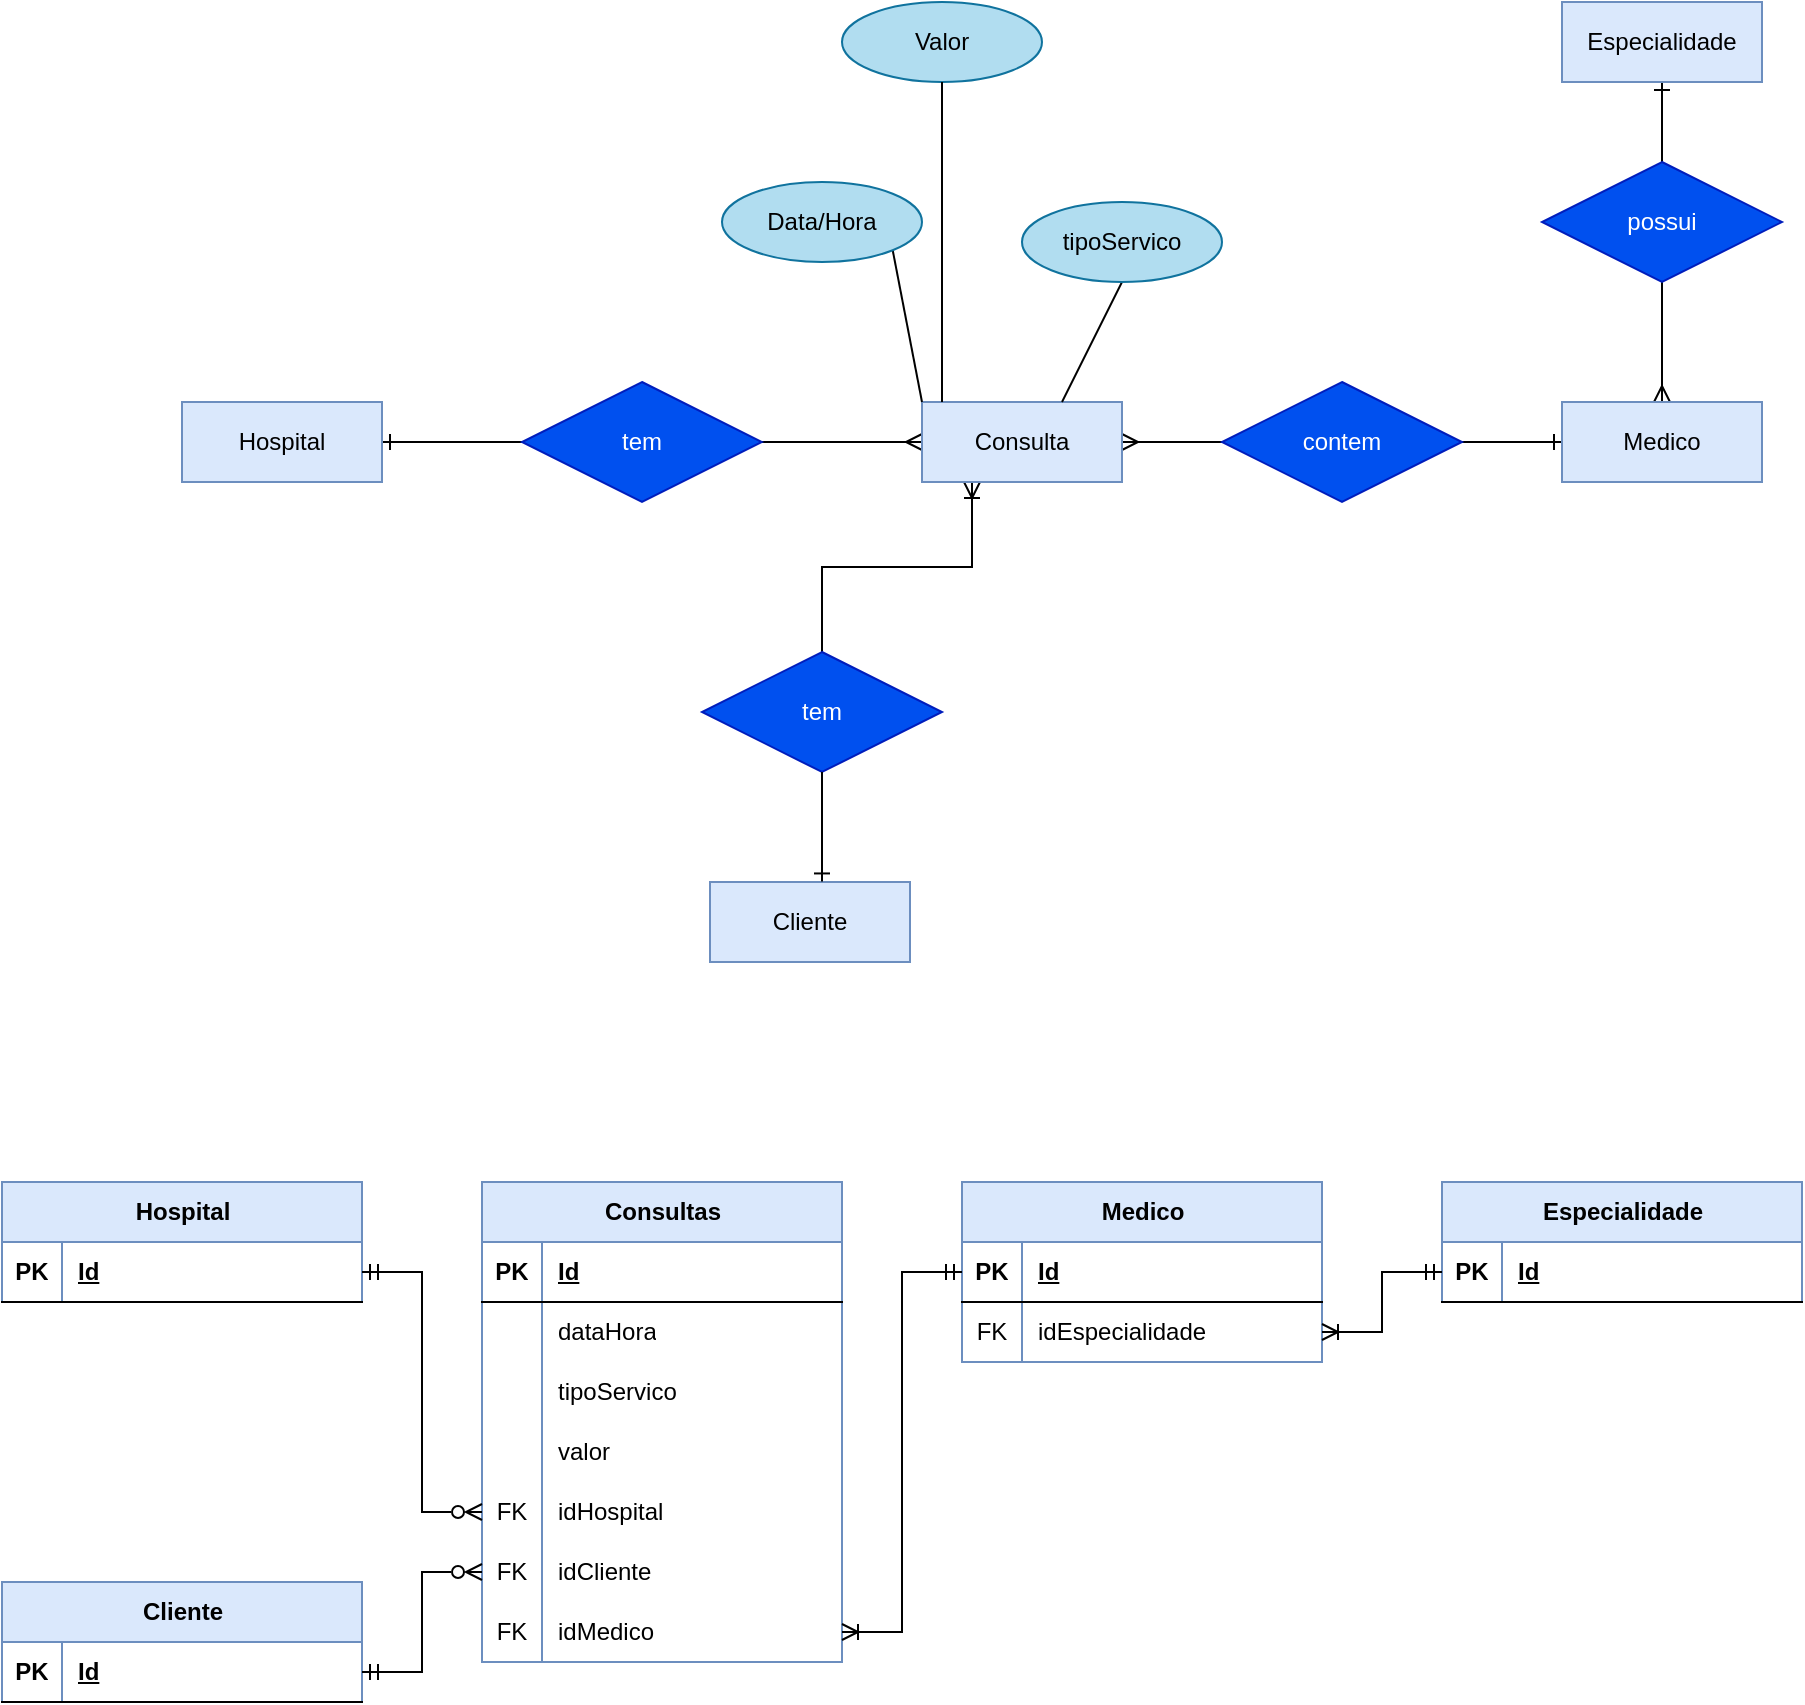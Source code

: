<mxfile version="24.7.12" pages="2">
  <diagram name="Exerc. 1" id="MVCr_Dm4alwla0lO4xIb">
    <mxGraphModel dx="1687" dy="908" grid="1" gridSize="10" guides="1" tooltips="1" connect="1" arrows="1" fold="1" page="1" pageScale="1" pageWidth="827" pageHeight="1169" math="0" shadow="0">
      <root>
        <mxCell id="0" />
        <mxCell id="1" parent="0" />
        <mxCell id="bRWwnHucZyGWoe6znrCB-4" style="edgeStyle=orthogonalEdgeStyle;rounded=0;orthogonalLoop=1;jettySize=auto;html=1;exitX=1;exitY=0.5;exitDx=0;exitDy=0;entryX=0;entryY=0.5;entryDx=0;entryDy=0;startArrow=ERone;startFill=0;endArrow=none;endFill=0;" edge="1" parent="1" source="bRWwnHucZyGWoe6znrCB-1" target="bRWwnHucZyGWoe6znrCB-2">
          <mxGeometry relative="1" as="geometry" />
        </mxCell>
        <mxCell id="bRWwnHucZyGWoe6znrCB-1" value="Hospital" style="whiteSpace=wrap;html=1;align=center;fillColor=#dae8fc;strokeColor=#6c8ebf;" vertex="1" parent="1">
          <mxGeometry x="100" y="480" width="100" height="40" as="geometry" />
        </mxCell>
        <mxCell id="bRWwnHucZyGWoe6znrCB-5" style="edgeStyle=orthogonalEdgeStyle;rounded=0;orthogonalLoop=1;jettySize=auto;html=1;exitX=1;exitY=0.5;exitDx=0;exitDy=0;entryX=0;entryY=0.5;entryDx=0;entryDy=0;endArrow=ERmany;endFill=0;" edge="1" parent="1" source="bRWwnHucZyGWoe6znrCB-2" target="bRWwnHucZyGWoe6znrCB-3">
          <mxGeometry relative="1" as="geometry" />
        </mxCell>
        <mxCell id="bRWwnHucZyGWoe6znrCB-2" value="tem" style="shape=rhombus;perimeter=rhombusPerimeter;whiteSpace=wrap;html=1;align=center;fillColor=#0050ef;fontColor=#ffffff;strokeColor=#001DBC;" vertex="1" parent="1">
          <mxGeometry x="270" y="470" width="120" height="60" as="geometry" />
        </mxCell>
        <mxCell id="bRWwnHucZyGWoe6znrCB-10" style="edgeStyle=orthogonalEdgeStyle;rounded=0;orthogonalLoop=1;jettySize=auto;html=1;exitX=1;exitY=0.5;exitDx=0;exitDy=0;entryX=0;entryY=0.5;entryDx=0;entryDy=0;startArrow=ERmany;startFill=0;endArrow=none;endFill=0;" edge="1" parent="1" source="bRWwnHucZyGWoe6znrCB-3" target="bRWwnHucZyGWoe6znrCB-8">
          <mxGeometry relative="1" as="geometry" />
        </mxCell>
        <mxCell id="bRWwnHucZyGWoe6znrCB-28" style="edgeStyle=orthogonalEdgeStyle;rounded=0;orthogonalLoop=1;jettySize=auto;html=1;exitX=0.25;exitY=1;exitDx=0;exitDy=0;entryX=0.5;entryY=0;entryDx=0;entryDy=0;startArrow=ERoneToMany;startFill=0;endArrow=none;endFill=0;" edge="1" parent="1" source="bRWwnHucZyGWoe6znrCB-3" target="bRWwnHucZyGWoe6znrCB-26">
          <mxGeometry relative="1" as="geometry" />
        </mxCell>
        <mxCell id="bRWwnHucZyGWoe6znrCB-3" value="Consulta" style="whiteSpace=wrap;html=1;align=center;fillColor=#dae8fc;strokeColor=#6c8ebf;" vertex="1" parent="1">
          <mxGeometry x="470" y="480" width="100" height="40" as="geometry" />
        </mxCell>
        <mxCell id="_CpykSBE58S8TjBvTFC_-1" style="rounded=0;orthogonalLoop=1;jettySize=auto;html=1;exitX=0.5;exitY=1;exitDx=0;exitDy=0;entryX=0.7;entryY=0;entryDx=0;entryDy=0;endArrow=none;endFill=0;entryPerimeter=0;" edge="1" parent="1" source="bRWwnHucZyGWoe6znrCB-6" target="bRWwnHucZyGWoe6znrCB-3">
          <mxGeometry relative="1" as="geometry" />
        </mxCell>
        <mxCell id="bRWwnHucZyGWoe6znrCB-6" value="tipoServico" style="ellipse;whiteSpace=wrap;html=1;align=center;fillColor=#b1ddf0;strokeColor=#10739e;" vertex="1" parent="1">
          <mxGeometry x="520" y="380" width="100" height="40" as="geometry" />
        </mxCell>
        <mxCell id="bRWwnHucZyGWoe6znrCB-11" style="edgeStyle=orthogonalEdgeStyle;rounded=0;orthogonalLoop=1;jettySize=auto;html=1;exitX=1;exitY=0.5;exitDx=0;exitDy=0;entryX=0;entryY=0.5;entryDx=0;entryDy=0;endArrow=ERone;endFill=0;" edge="1" parent="1" source="bRWwnHucZyGWoe6znrCB-8" target="bRWwnHucZyGWoe6znrCB-9">
          <mxGeometry relative="1" as="geometry" />
        </mxCell>
        <mxCell id="bRWwnHucZyGWoe6znrCB-8" value="contem" style="shape=rhombus;perimeter=rhombusPerimeter;whiteSpace=wrap;html=1;align=center;fillColor=#0050ef;fontColor=#ffffff;strokeColor=#001DBC;" vertex="1" parent="1">
          <mxGeometry x="620" y="470" width="120" height="60" as="geometry" />
        </mxCell>
        <mxCell id="bRWwnHucZyGWoe6znrCB-23" style="edgeStyle=orthogonalEdgeStyle;rounded=0;orthogonalLoop=1;jettySize=auto;html=1;exitX=0.5;exitY=0;exitDx=0;exitDy=0;entryX=0.5;entryY=1;entryDx=0;entryDy=0;endArrow=none;endFill=0;startArrow=ERmany;startFill=0;" edge="1" parent="1" source="bRWwnHucZyGWoe6znrCB-9" target="bRWwnHucZyGWoe6znrCB-22">
          <mxGeometry relative="1" as="geometry" />
        </mxCell>
        <mxCell id="bRWwnHucZyGWoe6znrCB-9" value="Medico" style="whiteSpace=wrap;html=1;align=center;fillColor=#dae8fc;strokeColor=#6c8ebf;" vertex="1" parent="1">
          <mxGeometry x="790" y="480" width="100" height="40" as="geometry" />
        </mxCell>
        <mxCell id="bRWwnHucZyGWoe6znrCB-106" style="rounded=0;orthogonalLoop=1;jettySize=auto;html=1;exitX=1;exitY=1;exitDx=0;exitDy=0;entryX=0;entryY=0;entryDx=0;entryDy=0;endArrow=none;endFill=0;" edge="1" parent="1" source="bRWwnHucZyGWoe6znrCB-16" target="bRWwnHucZyGWoe6znrCB-3">
          <mxGeometry relative="1" as="geometry" />
        </mxCell>
        <mxCell id="bRWwnHucZyGWoe6znrCB-16" value="Data/Hora" style="ellipse;whiteSpace=wrap;html=1;align=center;fillColor=#b1ddf0;strokeColor=#10739e;" vertex="1" parent="1">
          <mxGeometry x="370" y="370" width="100" height="40" as="geometry" />
        </mxCell>
        <mxCell id="bRWwnHucZyGWoe6znrCB-18" value="Valor" style="ellipse;whiteSpace=wrap;html=1;align=center;fillColor=#b1ddf0;strokeColor=#10739e;" vertex="1" parent="1">
          <mxGeometry x="430" y="280" width="100" height="40" as="geometry" />
        </mxCell>
        <mxCell id="bRWwnHucZyGWoe6znrCB-25" style="edgeStyle=orthogonalEdgeStyle;rounded=0;orthogonalLoop=1;jettySize=auto;html=1;exitX=0.5;exitY=0;exitDx=0;exitDy=0;entryX=0.5;entryY=1;entryDx=0;entryDy=0;endArrow=ERone;endFill=0;" edge="1" parent="1" source="bRWwnHucZyGWoe6znrCB-22" target="bRWwnHucZyGWoe6znrCB-24">
          <mxGeometry relative="1" as="geometry" />
        </mxCell>
        <mxCell id="bRWwnHucZyGWoe6znrCB-22" value="possui" style="shape=rhombus;perimeter=rhombusPerimeter;whiteSpace=wrap;html=1;align=center;fillColor=#0050ef;fontColor=#ffffff;strokeColor=#001DBC;" vertex="1" parent="1">
          <mxGeometry x="780" y="360" width="120" height="60" as="geometry" />
        </mxCell>
        <mxCell id="bRWwnHucZyGWoe6znrCB-24" value="Especialidade" style="whiteSpace=wrap;html=1;align=center;fillColor=#dae8fc;strokeColor=#6c8ebf;" vertex="1" parent="1">
          <mxGeometry x="790" y="280" width="100" height="40" as="geometry" />
        </mxCell>
        <mxCell id="bRWwnHucZyGWoe6znrCB-26" value="tem" style="shape=rhombus;perimeter=rhombusPerimeter;whiteSpace=wrap;html=1;align=center;fillColor=#0050ef;fontColor=#ffffff;strokeColor=#001DBC;" vertex="1" parent="1">
          <mxGeometry x="360" y="605" width="120" height="60" as="geometry" />
        </mxCell>
        <mxCell id="bRWwnHucZyGWoe6znrCB-27" value="Cliente" style="whiteSpace=wrap;html=1;align=center;fillColor=#dae8fc;strokeColor=#6c8ebf;" vertex="1" parent="1">
          <mxGeometry x="364" y="720" width="100" height="40" as="geometry" />
        </mxCell>
        <mxCell id="bRWwnHucZyGWoe6znrCB-29" style="edgeStyle=orthogonalEdgeStyle;rounded=0;orthogonalLoop=1;jettySize=auto;html=1;exitX=0.5;exitY=1;exitDx=0;exitDy=0;entryX=0.56;entryY=-0.007;entryDx=0;entryDy=0;entryPerimeter=0;endArrow=ERone;endFill=0;" edge="1" parent="1" source="bRWwnHucZyGWoe6znrCB-26" target="bRWwnHucZyGWoe6znrCB-27">
          <mxGeometry relative="1" as="geometry" />
        </mxCell>
        <mxCell id="bRWwnHucZyGWoe6znrCB-30" value="Hospital" style="shape=table;startSize=30;container=1;collapsible=1;childLayout=tableLayout;fixedRows=1;rowLines=0;fontStyle=1;align=center;resizeLast=1;html=1;fillColor=#dae8fc;strokeColor=#6c8ebf;" vertex="1" parent="1">
          <mxGeometry x="10" y="870" width="180" height="60" as="geometry" />
        </mxCell>
        <mxCell id="bRWwnHucZyGWoe6znrCB-31" value="" style="shape=tableRow;horizontal=0;startSize=0;swimlaneHead=0;swimlaneBody=0;fillColor=none;collapsible=0;dropTarget=0;points=[[0,0.5],[1,0.5]];portConstraint=eastwest;top=0;left=0;right=0;bottom=1;" vertex="1" parent="bRWwnHucZyGWoe6znrCB-30">
          <mxGeometry y="30" width="180" height="30" as="geometry" />
        </mxCell>
        <mxCell id="bRWwnHucZyGWoe6znrCB-32" value="PK" style="shape=partialRectangle;connectable=0;fillColor=none;top=0;left=0;bottom=0;right=0;fontStyle=1;overflow=hidden;whiteSpace=wrap;html=1;" vertex="1" parent="bRWwnHucZyGWoe6znrCB-31">
          <mxGeometry width="30" height="30" as="geometry">
            <mxRectangle width="30" height="30" as="alternateBounds" />
          </mxGeometry>
        </mxCell>
        <mxCell id="bRWwnHucZyGWoe6znrCB-33" value="Id" style="shape=partialRectangle;connectable=0;fillColor=none;top=0;left=0;bottom=0;right=0;align=left;spacingLeft=6;fontStyle=5;overflow=hidden;whiteSpace=wrap;html=1;" vertex="1" parent="bRWwnHucZyGWoe6znrCB-31">
          <mxGeometry x="30" width="150" height="30" as="geometry">
            <mxRectangle width="150" height="30" as="alternateBounds" />
          </mxGeometry>
        </mxCell>
        <mxCell id="bRWwnHucZyGWoe6znrCB-46" style="edgeStyle=orthogonalEdgeStyle;rounded=0;orthogonalLoop=1;jettySize=auto;html=1;exitX=0.5;exitY=1;exitDx=0;exitDy=0;entryX=0.1;entryY=0;entryDx=0;entryDy=0;entryPerimeter=0;endArrow=none;endFill=0;" edge="1" parent="1" source="bRWwnHucZyGWoe6znrCB-18" target="bRWwnHucZyGWoe6znrCB-3">
          <mxGeometry relative="1" as="geometry" />
        </mxCell>
        <mxCell id="bRWwnHucZyGWoe6znrCB-47" value="Consultas" style="shape=table;startSize=30;container=1;collapsible=1;childLayout=tableLayout;fixedRows=1;rowLines=0;fontStyle=1;align=center;resizeLast=1;html=1;fillColor=#dae8fc;strokeColor=#6c8ebf;" vertex="1" parent="1">
          <mxGeometry x="250" y="870" width="180" height="240" as="geometry" />
        </mxCell>
        <mxCell id="bRWwnHucZyGWoe6znrCB-48" value="" style="shape=tableRow;horizontal=0;startSize=0;swimlaneHead=0;swimlaneBody=0;fillColor=none;collapsible=0;dropTarget=0;points=[[0,0.5],[1,0.5]];portConstraint=eastwest;top=0;left=0;right=0;bottom=1;" vertex="1" parent="bRWwnHucZyGWoe6znrCB-47">
          <mxGeometry y="30" width="180" height="30" as="geometry" />
        </mxCell>
        <mxCell id="bRWwnHucZyGWoe6znrCB-49" value="PK" style="shape=partialRectangle;connectable=0;fillColor=none;top=0;left=0;bottom=0;right=0;fontStyle=1;overflow=hidden;whiteSpace=wrap;html=1;" vertex="1" parent="bRWwnHucZyGWoe6znrCB-48">
          <mxGeometry width="30" height="30" as="geometry">
            <mxRectangle width="30" height="30" as="alternateBounds" />
          </mxGeometry>
        </mxCell>
        <mxCell id="bRWwnHucZyGWoe6znrCB-50" value="Id" style="shape=partialRectangle;connectable=0;fillColor=none;top=0;left=0;bottom=0;right=0;align=left;spacingLeft=6;fontStyle=5;overflow=hidden;whiteSpace=wrap;html=1;" vertex="1" parent="bRWwnHucZyGWoe6znrCB-48">
          <mxGeometry x="30" width="150" height="30" as="geometry">
            <mxRectangle width="150" height="30" as="alternateBounds" />
          </mxGeometry>
        </mxCell>
        <mxCell id="bRWwnHucZyGWoe6znrCB-51" value="" style="shape=tableRow;horizontal=0;startSize=0;swimlaneHead=0;swimlaneBody=0;fillColor=none;collapsible=0;dropTarget=0;points=[[0,0.5],[1,0.5]];portConstraint=eastwest;top=0;left=0;right=0;bottom=0;" vertex="1" parent="bRWwnHucZyGWoe6znrCB-47">
          <mxGeometry y="60" width="180" height="30" as="geometry" />
        </mxCell>
        <mxCell id="bRWwnHucZyGWoe6znrCB-52" value="" style="shape=partialRectangle;connectable=0;fillColor=none;top=0;left=0;bottom=0;right=0;editable=1;overflow=hidden;whiteSpace=wrap;html=1;" vertex="1" parent="bRWwnHucZyGWoe6znrCB-51">
          <mxGeometry width="30" height="30" as="geometry">
            <mxRectangle width="30" height="30" as="alternateBounds" />
          </mxGeometry>
        </mxCell>
        <mxCell id="bRWwnHucZyGWoe6znrCB-53" value="dataHora" style="shape=partialRectangle;connectable=0;fillColor=none;top=0;left=0;bottom=0;right=0;align=left;spacingLeft=6;overflow=hidden;whiteSpace=wrap;html=1;" vertex="1" parent="bRWwnHucZyGWoe6znrCB-51">
          <mxGeometry x="30" width="150" height="30" as="geometry">
            <mxRectangle width="150" height="30" as="alternateBounds" />
          </mxGeometry>
        </mxCell>
        <mxCell id="bRWwnHucZyGWoe6znrCB-54" value="" style="shape=tableRow;horizontal=0;startSize=0;swimlaneHead=0;swimlaneBody=0;fillColor=none;collapsible=0;dropTarget=0;points=[[0,0.5],[1,0.5]];portConstraint=eastwest;top=0;left=0;right=0;bottom=0;" vertex="1" parent="bRWwnHucZyGWoe6znrCB-47">
          <mxGeometry y="90" width="180" height="30" as="geometry" />
        </mxCell>
        <mxCell id="bRWwnHucZyGWoe6znrCB-55" value="" style="shape=partialRectangle;connectable=0;fillColor=none;top=0;left=0;bottom=0;right=0;editable=1;overflow=hidden;whiteSpace=wrap;html=1;" vertex="1" parent="bRWwnHucZyGWoe6znrCB-54">
          <mxGeometry width="30" height="30" as="geometry">
            <mxRectangle width="30" height="30" as="alternateBounds" />
          </mxGeometry>
        </mxCell>
        <mxCell id="bRWwnHucZyGWoe6znrCB-56" value="tipoServico" style="shape=partialRectangle;connectable=0;fillColor=none;top=0;left=0;bottom=0;right=0;align=left;spacingLeft=6;overflow=hidden;whiteSpace=wrap;html=1;" vertex="1" parent="bRWwnHucZyGWoe6znrCB-54">
          <mxGeometry x="30" width="150" height="30" as="geometry">
            <mxRectangle width="150" height="30" as="alternateBounds" />
          </mxGeometry>
        </mxCell>
        <mxCell id="bRWwnHucZyGWoe6znrCB-57" value="" style="shape=tableRow;horizontal=0;startSize=0;swimlaneHead=0;swimlaneBody=0;fillColor=none;collapsible=0;dropTarget=0;points=[[0,0.5],[1,0.5]];portConstraint=eastwest;top=0;left=0;right=0;bottom=0;" vertex="1" parent="bRWwnHucZyGWoe6znrCB-47">
          <mxGeometry y="120" width="180" height="30" as="geometry" />
        </mxCell>
        <mxCell id="bRWwnHucZyGWoe6znrCB-58" value="" style="shape=partialRectangle;connectable=0;fillColor=none;top=0;left=0;bottom=0;right=0;editable=1;overflow=hidden;whiteSpace=wrap;html=1;" vertex="1" parent="bRWwnHucZyGWoe6znrCB-57">
          <mxGeometry width="30" height="30" as="geometry">
            <mxRectangle width="30" height="30" as="alternateBounds" />
          </mxGeometry>
        </mxCell>
        <mxCell id="bRWwnHucZyGWoe6znrCB-59" value="valor" style="shape=partialRectangle;connectable=0;fillColor=none;top=0;left=0;bottom=0;right=0;align=left;spacingLeft=6;overflow=hidden;whiteSpace=wrap;html=1;" vertex="1" parent="bRWwnHucZyGWoe6znrCB-57">
          <mxGeometry x="30" width="150" height="30" as="geometry">
            <mxRectangle width="150" height="30" as="alternateBounds" />
          </mxGeometry>
        </mxCell>
        <mxCell id="bRWwnHucZyGWoe6znrCB-60" value="" style="shape=tableRow;horizontal=0;startSize=0;swimlaneHead=0;swimlaneBody=0;fillColor=none;collapsible=0;dropTarget=0;points=[[0,0.5],[1,0.5]];portConstraint=eastwest;top=0;left=0;right=0;bottom=0;" vertex="1" parent="bRWwnHucZyGWoe6znrCB-47">
          <mxGeometry y="150" width="180" height="30" as="geometry" />
        </mxCell>
        <mxCell id="bRWwnHucZyGWoe6znrCB-61" value="FK" style="shape=partialRectangle;connectable=0;fillColor=none;top=0;left=0;bottom=0;right=0;editable=1;overflow=hidden;whiteSpace=wrap;html=1;" vertex="1" parent="bRWwnHucZyGWoe6znrCB-60">
          <mxGeometry width="30" height="30" as="geometry">
            <mxRectangle width="30" height="30" as="alternateBounds" />
          </mxGeometry>
        </mxCell>
        <mxCell id="bRWwnHucZyGWoe6znrCB-62" value="idHospital" style="shape=partialRectangle;connectable=0;fillColor=none;top=0;left=0;bottom=0;right=0;align=left;spacingLeft=6;overflow=hidden;whiteSpace=wrap;html=1;" vertex="1" parent="bRWwnHucZyGWoe6znrCB-60">
          <mxGeometry x="30" width="150" height="30" as="geometry">
            <mxRectangle width="150" height="30" as="alternateBounds" />
          </mxGeometry>
        </mxCell>
        <mxCell id="bRWwnHucZyGWoe6znrCB-96" value="" style="shape=tableRow;horizontal=0;startSize=0;swimlaneHead=0;swimlaneBody=0;fillColor=none;collapsible=0;dropTarget=0;points=[[0,0.5],[1,0.5]];portConstraint=eastwest;top=0;left=0;right=0;bottom=0;" vertex="1" parent="bRWwnHucZyGWoe6znrCB-47">
          <mxGeometry y="180" width="180" height="30" as="geometry" />
        </mxCell>
        <mxCell id="bRWwnHucZyGWoe6znrCB-97" value="FK" style="shape=partialRectangle;connectable=0;fillColor=none;top=0;left=0;bottom=0;right=0;editable=1;overflow=hidden;whiteSpace=wrap;html=1;" vertex="1" parent="bRWwnHucZyGWoe6znrCB-96">
          <mxGeometry width="30" height="30" as="geometry">
            <mxRectangle width="30" height="30" as="alternateBounds" />
          </mxGeometry>
        </mxCell>
        <mxCell id="bRWwnHucZyGWoe6znrCB-98" value="idCliente" style="shape=partialRectangle;connectable=0;fillColor=none;top=0;left=0;bottom=0;right=0;align=left;spacingLeft=6;overflow=hidden;whiteSpace=wrap;html=1;" vertex="1" parent="bRWwnHucZyGWoe6znrCB-96">
          <mxGeometry x="30" width="150" height="30" as="geometry">
            <mxRectangle width="150" height="30" as="alternateBounds" />
          </mxGeometry>
        </mxCell>
        <mxCell id="bRWwnHucZyGWoe6znrCB-101" value="" style="shape=tableRow;horizontal=0;startSize=0;swimlaneHead=0;swimlaneBody=0;fillColor=none;collapsible=0;dropTarget=0;points=[[0,0.5],[1,0.5]];portConstraint=eastwest;top=0;left=0;right=0;bottom=0;" vertex="1" parent="bRWwnHucZyGWoe6znrCB-47">
          <mxGeometry y="210" width="180" height="30" as="geometry" />
        </mxCell>
        <mxCell id="bRWwnHucZyGWoe6znrCB-102" value="FK" style="shape=partialRectangle;connectable=0;fillColor=none;top=0;left=0;bottom=0;right=0;editable=1;overflow=hidden;whiteSpace=wrap;html=1;" vertex="1" parent="bRWwnHucZyGWoe6znrCB-101">
          <mxGeometry width="30" height="30" as="geometry">
            <mxRectangle width="30" height="30" as="alternateBounds" />
          </mxGeometry>
        </mxCell>
        <mxCell id="bRWwnHucZyGWoe6znrCB-103" value="idMedico" style="shape=partialRectangle;connectable=0;fillColor=none;top=0;left=0;bottom=0;right=0;align=left;spacingLeft=6;overflow=hidden;whiteSpace=wrap;html=1;" vertex="1" parent="bRWwnHucZyGWoe6znrCB-101">
          <mxGeometry x="30" width="150" height="30" as="geometry">
            <mxRectangle width="150" height="30" as="alternateBounds" />
          </mxGeometry>
        </mxCell>
        <mxCell id="bRWwnHucZyGWoe6znrCB-63" value="Medico" style="shape=table;startSize=30;container=1;collapsible=1;childLayout=tableLayout;fixedRows=1;rowLines=0;fontStyle=1;align=center;resizeLast=1;html=1;fillColor=#dae8fc;strokeColor=#6c8ebf;" vertex="1" parent="1">
          <mxGeometry x="490" y="870" width="180" height="90" as="geometry" />
        </mxCell>
        <mxCell id="bRWwnHucZyGWoe6znrCB-64" value="" style="shape=tableRow;horizontal=0;startSize=0;swimlaneHead=0;swimlaneBody=0;fillColor=none;collapsible=0;dropTarget=0;points=[[0,0.5],[1,0.5]];portConstraint=eastwest;top=0;left=0;right=0;bottom=1;" vertex="1" parent="bRWwnHucZyGWoe6znrCB-63">
          <mxGeometry y="30" width="180" height="30" as="geometry" />
        </mxCell>
        <mxCell id="bRWwnHucZyGWoe6znrCB-65" value="PK" style="shape=partialRectangle;connectable=0;fillColor=none;top=0;left=0;bottom=0;right=0;fontStyle=1;overflow=hidden;whiteSpace=wrap;html=1;" vertex="1" parent="bRWwnHucZyGWoe6znrCB-64">
          <mxGeometry width="30" height="30" as="geometry">
            <mxRectangle width="30" height="30" as="alternateBounds" />
          </mxGeometry>
        </mxCell>
        <mxCell id="bRWwnHucZyGWoe6znrCB-66" value="Id" style="shape=partialRectangle;connectable=0;fillColor=none;top=0;left=0;bottom=0;right=0;align=left;spacingLeft=6;fontStyle=5;overflow=hidden;whiteSpace=wrap;html=1;" vertex="1" parent="bRWwnHucZyGWoe6znrCB-64">
          <mxGeometry x="30" width="150" height="30" as="geometry">
            <mxRectangle width="150" height="30" as="alternateBounds" />
          </mxGeometry>
        </mxCell>
        <mxCell id="bRWwnHucZyGWoe6znrCB-86" value="" style="shape=tableRow;horizontal=0;startSize=0;swimlaneHead=0;swimlaneBody=0;fillColor=none;collapsible=0;dropTarget=0;points=[[0,0.5],[1,0.5]];portConstraint=eastwest;top=0;left=0;right=0;bottom=0;" vertex="1" parent="bRWwnHucZyGWoe6znrCB-63">
          <mxGeometry y="60" width="180" height="30" as="geometry" />
        </mxCell>
        <mxCell id="bRWwnHucZyGWoe6znrCB-87" value="FK" style="shape=partialRectangle;connectable=0;fillColor=none;top=0;left=0;bottom=0;right=0;editable=1;overflow=hidden;whiteSpace=wrap;html=1;" vertex="1" parent="bRWwnHucZyGWoe6znrCB-86">
          <mxGeometry width="30" height="30" as="geometry">
            <mxRectangle width="30" height="30" as="alternateBounds" />
          </mxGeometry>
        </mxCell>
        <mxCell id="bRWwnHucZyGWoe6znrCB-88" value="idEspecialidade" style="shape=partialRectangle;connectable=0;fillColor=none;top=0;left=0;bottom=0;right=0;align=left;spacingLeft=6;overflow=hidden;whiteSpace=wrap;html=1;" vertex="1" parent="bRWwnHucZyGWoe6znrCB-86">
          <mxGeometry x="30" width="150" height="30" as="geometry">
            <mxRectangle width="150" height="30" as="alternateBounds" />
          </mxGeometry>
        </mxCell>
        <mxCell id="bRWwnHucZyGWoe6znrCB-79" value="Especialidade" style="shape=table;startSize=30;container=1;collapsible=1;childLayout=tableLayout;fixedRows=1;rowLines=0;fontStyle=1;align=center;resizeLast=1;html=1;fillColor=#dae8fc;strokeColor=#6c8ebf;" vertex="1" parent="1">
          <mxGeometry x="730" y="870" width="180" height="60" as="geometry" />
        </mxCell>
        <mxCell id="bRWwnHucZyGWoe6znrCB-80" value="" style="shape=tableRow;horizontal=0;startSize=0;swimlaneHead=0;swimlaneBody=0;fillColor=none;collapsible=0;dropTarget=0;points=[[0,0.5],[1,0.5]];portConstraint=eastwest;top=0;left=0;right=0;bottom=1;" vertex="1" parent="bRWwnHucZyGWoe6znrCB-79">
          <mxGeometry y="30" width="180" height="30" as="geometry" />
        </mxCell>
        <mxCell id="bRWwnHucZyGWoe6znrCB-81" value="PK" style="shape=partialRectangle;connectable=0;fillColor=none;top=0;left=0;bottom=0;right=0;fontStyle=1;overflow=hidden;whiteSpace=wrap;html=1;" vertex="1" parent="bRWwnHucZyGWoe6znrCB-80">
          <mxGeometry width="30" height="30" as="geometry">
            <mxRectangle width="30" height="30" as="alternateBounds" />
          </mxGeometry>
        </mxCell>
        <mxCell id="bRWwnHucZyGWoe6znrCB-82" value="Id" style="shape=partialRectangle;connectable=0;fillColor=none;top=0;left=0;bottom=0;right=0;align=left;spacingLeft=6;fontStyle=5;overflow=hidden;whiteSpace=wrap;html=1;" vertex="1" parent="bRWwnHucZyGWoe6znrCB-80">
          <mxGeometry x="30" width="150" height="30" as="geometry">
            <mxRectangle width="150" height="30" as="alternateBounds" />
          </mxGeometry>
        </mxCell>
        <mxCell id="bRWwnHucZyGWoe6znrCB-92" value="Cliente" style="shape=table;startSize=30;container=1;collapsible=1;childLayout=tableLayout;fixedRows=1;rowLines=0;fontStyle=1;align=center;resizeLast=1;html=1;fillColor=#dae8fc;strokeColor=#6c8ebf;" vertex="1" parent="1">
          <mxGeometry x="10" y="1070" width="180" height="60" as="geometry" />
        </mxCell>
        <mxCell id="bRWwnHucZyGWoe6znrCB-93" value="" style="shape=tableRow;horizontal=0;startSize=0;swimlaneHead=0;swimlaneBody=0;fillColor=none;collapsible=0;dropTarget=0;points=[[0,0.5],[1,0.5]];portConstraint=eastwest;top=0;left=0;right=0;bottom=1;" vertex="1" parent="bRWwnHucZyGWoe6znrCB-92">
          <mxGeometry y="30" width="180" height="30" as="geometry" />
        </mxCell>
        <mxCell id="bRWwnHucZyGWoe6znrCB-94" value="PK" style="shape=partialRectangle;connectable=0;fillColor=none;top=0;left=0;bottom=0;right=0;fontStyle=1;overflow=hidden;whiteSpace=wrap;html=1;" vertex="1" parent="bRWwnHucZyGWoe6znrCB-93">
          <mxGeometry width="30" height="30" as="geometry">
            <mxRectangle width="30" height="30" as="alternateBounds" />
          </mxGeometry>
        </mxCell>
        <mxCell id="bRWwnHucZyGWoe6znrCB-95" value="Id" style="shape=partialRectangle;connectable=0;fillColor=none;top=0;left=0;bottom=0;right=0;align=left;spacingLeft=6;fontStyle=5;overflow=hidden;whiteSpace=wrap;html=1;" vertex="1" parent="bRWwnHucZyGWoe6znrCB-93">
          <mxGeometry x="30" width="150" height="30" as="geometry">
            <mxRectangle width="150" height="30" as="alternateBounds" />
          </mxGeometry>
        </mxCell>
        <mxCell id="bRWwnHucZyGWoe6znrCB-99" style="edgeStyle=orthogonalEdgeStyle;rounded=0;orthogonalLoop=1;jettySize=auto;html=1;exitX=1;exitY=0.5;exitDx=0;exitDy=0;entryX=0;entryY=0.5;entryDx=0;entryDy=0;startArrow=ERmandOne;startFill=0;endArrow=ERzeroToMany;endFill=0;" edge="1" parent="1" source="bRWwnHucZyGWoe6znrCB-31" target="bRWwnHucZyGWoe6znrCB-60">
          <mxGeometry relative="1" as="geometry" />
        </mxCell>
        <mxCell id="bRWwnHucZyGWoe6znrCB-100" style="edgeStyle=orthogonalEdgeStyle;rounded=0;orthogonalLoop=1;jettySize=auto;html=1;exitX=0;exitY=0.5;exitDx=0;exitDy=0;entryX=1;entryY=0.5;entryDx=0;entryDy=0;endArrow=ERmandOne;endFill=0;startArrow=ERzeroToMany;startFill=0;" edge="1" parent="1" source="bRWwnHucZyGWoe6znrCB-96" target="bRWwnHucZyGWoe6znrCB-93">
          <mxGeometry relative="1" as="geometry" />
        </mxCell>
        <mxCell id="bRWwnHucZyGWoe6znrCB-104" style="edgeStyle=orthogonalEdgeStyle;rounded=0;orthogonalLoop=1;jettySize=auto;html=1;exitX=1;exitY=0.5;exitDx=0;exitDy=0;entryX=0;entryY=0.5;entryDx=0;entryDy=0;startArrow=ERoneToMany;startFill=0;endArrow=ERmandOne;endFill=0;" edge="1" parent="1" source="bRWwnHucZyGWoe6znrCB-101" target="bRWwnHucZyGWoe6znrCB-64">
          <mxGeometry relative="1" as="geometry" />
        </mxCell>
        <mxCell id="bRWwnHucZyGWoe6znrCB-105" style="edgeStyle=orthogonalEdgeStyle;rounded=0;orthogonalLoop=1;jettySize=auto;html=1;exitX=1;exitY=0.5;exitDx=0;exitDy=0;entryX=0;entryY=0.5;entryDx=0;entryDy=0;startArrow=ERoneToMany;startFill=0;endArrow=ERmandOne;endFill=0;" edge="1" parent="1" source="bRWwnHucZyGWoe6znrCB-86" target="bRWwnHucZyGWoe6znrCB-80">
          <mxGeometry relative="1" as="geometry" />
        </mxCell>
      </root>
    </mxGraphModel>
  </diagram>
  <diagram id="6VduE1erKj_inamQRAwW" name="Exerc.2">
    <mxGraphModel dx="1509" dy="1982" grid="1" gridSize="10" guides="1" tooltips="1" connect="1" arrows="1" fold="1" page="1" pageScale="1" pageWidth="827" pageHeight="1169" math="0" shadow="0">
      <root>
        <mxCell id="0" />
        <mxCell id="1" parent="0" />
        <mxCell id="D6cPFDMJcyNa09ITbpYz-14" style="edgeStyle=orthogonalEdgeStyle;rounded=0;orthogonalLoop=1;jettySize=auto;html=1;exitX=1;exitY=0.5;exitDx=0;exitDy=0;entryX=0;entryY=0.5;entryDx=0;entryDy=0;endArrow=none;endFill=0;startArrow=ERone;startFill=0;" edge="1" parent="1" source="BGg95cF5IKTXybuxDRUA-1" target="BGg95cF5IKTXybuxDRUA-2">
          <mxGeometry relative="1" as="geometry" />
        </mxCell>
        <mxCell id="BGg95cF5IKTXybuxDRUA-1" value="Papelaria" style="whiteSpace=wrap;html=1;align=center;fillColor=#f8cecc;strokeColor=#b85450;" vertex="1" parent="1">
          <mxGeometry x="120" y="290" width="100" height="40" as="geometry" />
        </mxCell>
        <mxCell id="D6cPFDMJcyNa09ITbpYz-15" style="edgeStyle=orthogonalEdgeStyle;rounded=0;orthogonalLoop=1;jettySize=auto;html=1;exitX=1;exitY=0.5;exitDx=0;exitDy=0;entryX=0;entryY=0.5;entryDx=0;entryDy=0;endArrow=ERmany;endFill=0;" edge="1" parent="1" source="BGg95cF5IKTXybuxDRUA-2" target="BGg95cF5IKTXybuxDRUA-3">
          <mxGeometry relative="1" as="geometry" />
        </mxCell>
        <mxCell id="BGg95cF5IKTXybuxDRUA-2" value="tem" style="shape=rhombus;perimeter=rhombusPerimeter;whiteSpace=wrap;html=1;align=center;fillColor=#ffe6cc;strokeColor=#d79b00;" vertex="1" parent="1">
          <mxGeometry x="280" y="280" width="120" height="60" as="geometry" />
        </mxCell>
        <mxCell id="D6cPFDMJcyNa09ITbpYz-3" style="edgeStyle=orthogonalEdgeStyle;rounded=0;orthogonalLoop=1;jettySize=auto;html=1;exitX=0.5;exitY=1;exitDx=0;exitDy=0;entryX=0.5;entryY=0;entryDx=0;entryDy=0;endArrow=none;endFill=0;startArrow=ERmany;startFill=0;" edge="1" parent="1" source="BGg95cF5IKTXybuxDRUA-3" target="D6cPFDMJcyNa09ITbpYz-2">
          <mxGeometry relative="1" as="geometry" />
        </mxCell>
        <mxCell id="D6cPFDMJcyNa09ITbpYz-6" style="edgeStyle=orthogonalEdgeStyle;rounded=0;orthogonalLoop=1;jettySize=auto;html=1;exitX=0.5;exitY=0;exitDx=0;exitDy=0;entryX=0.5;entryY=1;entryDx=0;entryDy=0;startArrow=ERone;startFill=0;endArrow=none;endFill=0;" edge="1" parent="1" source="BGg95cF5IKTXybuxDRUA-3" target="D6cPFDMJcyNa09ITbpYz-5">
          <mxGeometry relative="1" as="geometry" />
        </mxCell>
        <mxCell id="BGg95cF5IKTXybuxDRUA-3" value="Compra" style="whiteSpace=wrap;html=1;align=center;fillColor=#f8cecc;strokeColor=#b85450;" vertex="1" parent="1">
          <mxGeometry x="450" y="290" width="100" height="40" as="geometry" />
        </mxCell>
        <mxCell id="D6cPFDMJcyNa09ITbpYz-18" style="edgeStyle=orthogonalEdgeStyle;rounded=0;orthogonalLoop=1;jettySize=auto;html=1;exitX=0.5;exitY=0;exitDx=0;exitDy=0;entryX=0.5;entryY=1;entryDx=0;entryDy=0;endArrow=none;endFill=0;startArrow=ERmany;startFill=0;" edge="1" parent="1" source="BGg95cF5IKTXybuxDRUA-4" target="D6cPFDMJcyNa09ITbpYz-16">
          <mxGeometry relative="1" as="geometry" />
        </mxCell>
        <mxCell id="BGg95cF5IKTXybuxDRUA-4" value="ListaItem" style="whiteSpace=wrap;html=1;align=center;fillColor=#f8cecc;strokeColor=#b85450;" vertex="1" parent="1">
          <mxGeometry x="450" y="100" width="100" height="40" as="geometry" />
        </mxCell>
        <mxCell id="D6cPFDMJcyNa09ITbpYz-4" style="edgeStyle=orthogonalEdgeStyle;rounded=0;orthogonalLoop=1;jettySize=auto;html=1;exitX=0.5;exitY=0;exitDx=0;exitDy=0;entryX=0.5;entryY=1;entryDx=0;entryDy=0;startArrow=ERone;startFill=0;endArrow=none;endFill=0;" edge="1" parent="1" source="BGg95cF5IKTXybuxDRUA-5" target="D6cPFDMJcyNa09ITbpYz-2">
          <mxGeometry relative="1" as="geometry" />
        </mxCell>
        <mxCell id="BGg95cF5IKTXybuxDRUA-5" value="Cliente" style="whiteSpace=wrap;html=1;align=center;fillColor=#f8cecc;strokeColor=#b85450;" vertex="1" parent="1">
          <mxGeometry x="450" y="490" width="100" height="40" as="geometry" />
        </mxCell>
        <mxCell id="BGg95cF5IKTXybuxDRUA-13" style="rounded=0;orthogonalLoop=1;jettySize=auto;html=1;exitX=1;exitY=0;exitDx=0;exitDy=0;entryX=0;entryY=1;entryDx=0;entryDy=0;endArrow=none;endFill=0;" edge="1" parent="1" source="BGg95cF5IKTXybuxDRUA-6" target="BGg95cF5IKTXybuxDRUA-5">
          <mxGeometry relative="1" as="geometry" />
        </mxCell>
        <mxCell id="BGg95cF5IKTXybuxDRUA-6" value="nome" style="ellipse;whiteSpace=wrap;html=1;align=center;fillColor=#e3c800;fontColor=#000000;strokeColor=#B09500;" vertex="1" parent="1">
          <mxGeometry x="290" y="570" width="100" height="40" as="geometry" />
        </mxCell>
        <mxCell id="BGg95cF5IKTXybuxDRUA-12" style="rounded=0;orthogonalLoop=1;jettySize=auto;html=1;exitX=0.5;exitY=0;exitDx=0;exitDy=0;entryX=0.35;entryY=1.075;entryDx=0;entryDy=0;endArrow=none;endFill=0;entryPerimeter=0;" edge="1" parent="1" source="BGg95cF5IKTXybuxDRUA-7" target="BGg95cF5IKTXybuxDRUA-5">
          <mxGeometry relative="1" as="geometry" />
        </mxCell>
        <mxCell id="BGg95cF5IKTXybuxDRUA-7" value="nº contribuinte" style="ellipse;whiteSpace=wrap;html=1;align=center;fillColor=#e3c800;fontColor=#000000;strokeColor=#B09500;" vertex="1" parent="1">
          <mxGeometry x="400" y="610" width="100" height="40" as="geometry" />
        </mxCell>
        <mxCell id="BGg95cF5IKTXybuxDRUA-11" style="rounded=0;orthogonalLoop=1;jettySize=auto;html=1;exitX=0;exitY=0;exitDx=0;exitDy=0;entryX=0.66;entryY=1.05;entryDx=0;entryDy=0;endArrow=none;endFill=0;entryPerimeter=0;" edge="1" parent="1" source="BGg95cF5IKTXybuxDRUA-8" target="BGg95cF5IKTXybuxDRUA-5">
          <mxGeometry relative="1" as="geometry" />
        </mxCell>
        <mxCell id="BGg95cF5IKTXybuxDRUA-8" value="morada" style="ellipse;whiteSpace=wrap;html=1;align=center;fillColor=#e3c800;fontColor=#000000;strokeColor=#B09500;" vertex="1" parent="1">
          <mxGeometry x="520" y="600" width="100" height="40" as="geometry" />
        </mxCell>
        <mxCell id="BGg95cF5IKTXybuxDRUA-9" value="telefone" style="ellipse;whiteSpace=wrap;html=1;align=center;fillColor=#e3c800;fontColor=#000000;strokeColor=#B09500;" vertex="1" parent="1">
          <mxGeometry x="610" y="550" width="100" height="40" as="geometry" />
        </mxCell>
        <mxCell id="BGg95cF5IKTXybuxDRUA-10" style="rounded=0;orthogonalLoop=1;jettySize=auto;html=1;exitX=0;exitY=0;exitDx=0;exitDy=0;entryX=0.91;entryY=1.018;entryDx=0;entryDy=0;entryPerimeter=0;endArrow=none;endFill=0;" edge="1" parent="1" source="BGg95cF5IKTXybuxDRUA-9" target="BGg95cF5IKTXybuxDRUA-5">
          <mxGeometry relative="1" as="geometry" />
        </mxCell>
        <mxCell id="D6cPFDMJcyNa09ITbpYz-2" value="contém" style="shape=rhombus;perimeter=rhombusPerimeter;whiteSpace=wrap;html=1;align=center;fillColor=#ffe6cc;strokeColor=#d79b00;" vertex="1" parent="1">
          <mxGeometry x="440" y="380" width="120" height="60" as="geometry" />
        </mxCell>
        <mxCell id="D6cPFDMJcyNa09ITbpYz-7" style="edgeStyle=orthogonalEdgeStyle;rounded=0;orthogonalLoop=1;jettySize=auto;html=1;exitX=0.5;exitY=0;exitDx=0;exitDy=0;entryX=0.5;entryY=1;entryDx=0;entryDy=0;endArrow=ERmany;endFill=0;" edge="1" parent="1" source="D6cPFDMJcyNa09ITbpYz-5" target="BGg95cF5IKTXybuxDRUA-4">
          <mxGeometry relative="1" as="geometry" />
        </mxCell>
        <mxCell id="D6cPFDMJcyNa09ITbpYz-5" value="contém" style="shape=rhombus;perimeter=rhombusPerimeter;whiteSpace=wrap;html=1;align=center;fillColor=#ffe6cc;strokeColor=#d79b00;" vertex="1" parent="1">
          <mxGeometry x="440" y="190" width="120" height="60" as="geometry" />
        </mxCell>
        <mxCell id="D6cPFDMJcyNa09ITbpYz-10" style="rounded=0;orthogonalLoop=1;jettySize=auto;html=1;exitX=0.25;exitY=0;exitDx=0;exitDy=0;entryX=0.5;entryY=1;entryDx=0;entryDy=0;endArrow=none;endFill=0;" edge="1" parent="1" source="D6cPFDMJcyNa09ITbpYz-8" target="D6cPFDMJcyNa09ITbpYz-9">
          <mxGeometry relative="1" as="geometry" />
        </mxCell>
        <mxCell id="D6cPFDMJcyNa09ITbpYz-8" value="Pagamento" style="whiteSpace=wrap;html=1;align=center;fillColor=#f8cecc;strokeColor=#b85450;" vertex="1" parent="1">
          <mxGeometry x="810" y="290" width="100" height="40" as="geometry" />
        </mxCell>
        <mxCell id="D6cPFDMJcyNa09ITbpYz-9" value="tipoPagamento" style="ellipse;whiteSpace=wrap;html=1;align=center;fillColor=#e3c800;strokeColor=#B09500;fontColor=#000000;" vertex="1" parent="1">
          <mxGeometry x="780" y="200" width="100" height="40" as="geometry" />
        </mxCell>
        <mxCell id="D6cPFDMJcyNa09ITbpYz-12" style="edgeStyle=orthogonalEdgeStyle;rounded=0;orthogonalLoop=1;jettySize=auto;html=1;exitX=1;exitY=0.5;exitDx=0;exitDy=0;entryX=0;entryY=0.5;entryDx=0;entryDy=0;endArrow=ERone;endFill=0;" edge="1" parent="1" source="D6cPFDMJcyNa09ITbpYz-11" target="D6cPFDMJcyNa09ITbpYz-8">
          <mxGeometry relative="1" as="geometry" />
        </mxCell>
        <mxCell id="D6cPFDMJcyNa09ITbpYz-13" style="edgeStyle=orthogonalEdgeStyle;rounded=0;orthogonalLoop=1;jettySize=auto;html=1;exitX=0;exitY=0.5;exitDx=0;exitDy=0;entryX=1;entryY=0.5;entryDx=0;entryDy=0;endArrow=ERone;endFill=0;" edge="1" parent="1" source="D6cPFDMJcyNa09ITbpYz-11" target="BGg95cF5IKTXybuxDRUA-3">
          <mxGeometry relative="1" as="geometry" />
        </mxCell>
        <mxCell id="D6cPFDMJcyNa09ITbpYz-11" value="tem" style="shape=rhombus;perimeter=rhombusPerimeter;whiteSpace=wrap;html=1;align=center;fillColor=#ffe6cc;strokeColor=#d79b00;" vertex="1" parent="1">
          <mxGeometry x="620" y="280" width="120" height="60" as="geometry" />
        </mxCell>
        <mxCell id="D6cPFDMJcyNa09ITbpYz-19" style="edgeStyle=orthogonalEdgeStyle;rounded=0;orthogonalLoop=1;jettySize=auto;html=1;exitX=0.5;exitY=0;exitDx=0;exitDy=0;entryX=0.5;entryY=1;entryDx=0;entryDy=0;endArrow=ERone;endFill=0;" edge="1" parent="1" source="D6cPFDMJcyNa09ITbpYz-16" target="D6cPFDMJcyNa09ITbpYz-17">
          <mxGeometry relative="1" as="geometry" />
        </mxCell>
        <mxCell id="D6cPFDMJcyNa09ITbpYz-16" value="de" style="shape=rhombus;perimeter=rhombusPerimeter;whiteSpace=wrap;html=1;align=center;fillColor=#ffe6cc;strokeColor=#d79b00;" vertex="1" parent="1">
          <mxGeometry x="440" width="120" height="60" as="geometry" />
        </mxCell>
        <mxCell id="D6cPFDMJcyNa09ITbpYz-17" value="Produto" style="whiteSpace=wrap;html=1;align=center;fillColor=#f8cecc;strokeColor=#b85450;" vertex="1" parent="1">
          <mxGeometry x="450" y="-80" width="100" height="40" as="geometry" />
        </mxCell>
        <mxCell id="D6cPFDMJcyNa09ITbpYz-20" value="Papelaria" style="shape=table;startSize=30;container=1;collapsible=1;childLayout=tableLayout;fixedRows=1;rowLines=0;fontStyle=1;align=center;resizeLast=1;html=1;fillColor=#f8cecc;strokeColor=#b85450;" vertex="1" parent="1">
          <mxGeometry x="90" y="900" width="180" height="60" as="geometry">
            <mxRectangle x="100" y="760" width="90" height="30" as="alternateBounds" />
          </mxGeometry>
        </mxCell>
        <mxCell id="D6cPFDMJcyNa09ITbpYz-21" value="" style="shape=tableRow;horizontal=0;startSize=0;swimlaneHead=0;swimlaneBody=0;fillColor=none;collapsible=0;dropTarget=0;points=[[0,0.5],[1,0.5]];portConstraint=eastwest;top=0;left=0;right=0;bottom=1;" vertex="1" parent="D6cPFDMJcyNa09ITbpYz-20">
          <mxGeometry y="30" width="180" height="30" as="geometry" />
        </mxCell>
        <mxCell id="D6cPFDMJcyNa09ITbpYz-22" value="PK" style="shape=partialRectangle;connectable=0;fillColor=none;top=0;left=0;bottom=0;right=0;fontStyle=1;overflow=hidden;whiteSpace=wrap;html=1;" vertex="1" parent="D6cPFDMJcyNa09ITbpYz-21">
          <mxGeometry width="30" height="30" as="geometry">
            <mxRectangle width="30" height="30" as="alternateBounds" />
          </mxGeometry>
        </mxCell>
        <mxCell id="D6cPFDMJcyNa09ITbpYz-23" value="id" style="shape=partialRectangle;connectable=0;fillColor=none;top=0;left=0;bottom=0;right=0;align=left;spacingLeft=6;fontStyle=5;overflow=hidden;whiteSpace=wrap;html=1;" vertex="1" parent="D6cPFDMJcyNa09ITbpYz-21">
          <mxGeometry x="30" width="150" height="30" as="geometry">
            <mxRectangle width="150" height="30" as="alternateBounds" />
          </mxGeometry>
        </mxCell>
        <mxCell id="IdmarW8DsT_Og9H37uBC-5" value="Compra" style="shape=table;startSize=30;container=1;collapsible=1;childLayout=tableLayout;fixedRows=1;rowLines=0;fontStyle=1;align=center;resizeLast=1;html=1;fillColor=#f8cecc;strokeColor=#b85450;" vertex="1" parent="1">
          <mxGeometry x="340" y="880" width="180" height="150" as="geometry" />
        </mxCell>
        <mxCell id="IdmarW8DsT_Og9H37uBC-6" value="" style="shape=tableRow;horizontal=0;startSize=0;swimlaneHead=0;swimlaneBody=0;fillColor=none;collapsible=0;dropTarget=0;points=[[0,0.5],[1,0.5]];portConstraint=eastwest;top=0;left=0;right=0;bottom=1;" vertex="1" parent="IdmarW8DsT_Og9H37uBC-5">
          <mxGeometry y="30" width="180" height="30" as="geometry" />
        </mxCell>
        <mxCell id="IdmarW8DsT_Og9H37uBC-7" value="PK" style="shape=partialRectangle;connectable=0;fillColor=none;top=0;left=0;bottom=0;right=0;fontStyle=1;overflow=hidden;whiteSpace=wrap;html=1;" vertex="1" parent="IdmarW8DsT_Og9H37uBC-6">
          <mxGeometry width="30" height="30" as="geometry">
            <mxRectangle width="30" height="30" as="alternateBounds" />
          </mxGeometry>
        </mxCell>
        <mxCell id="IdmarW8DsT_Og9H37uBC-8" value="Id" style="shape=partialRectangle;connectable=0;fillColor=none;top=0;left=0;bottom=0;right=0;align=left;spacingLeft=6;fontStyle=5;overflow=hidden;whiteSpace=wrap;html=1;" vertex="1" parent="IdmarW8DsT_Og9H37uBC-6">
          <mxGeometry x="30" width="150" height="30" as="geometry">
            <mxRectangle width="150" height="30" as="alternateBounds" />
          </mxGeometry>
        </mxCell>
        <mxCell id="IdmarW8DsT_Og9H37uBC-9" value="" style="shape=tableRow;horizontal=0;startSize=0;swimlaneHead=0;swimlaneBody=0;fillColor=none;collapsible=0;dropTarget=0;points=[[0,0.5],[1,0.5]];portConstraint=eastwest;top=0;left=0;right=0;bottom=1;" vertex="1" parent="IdmarW8DsT_Og9H37uBC-5">
          <mxGeometry y="60" width="180" height="30" as="geometry" />
        </mxCell>
        <mxCell id="IdmarW8DsT_Og9H37uBC-10" value="FK" style="shape=partialRectangle;connectable=0;fillColor=none;top=0;left=0;bottom=0;right=0;fontStyle=1;overflow=hidden;whiteSpace=wrap;html=1;" vertex="1" parent="IdmarW8DsT_Og9H37uBC-9">
          <mxGeometry width="30" height="30" as="geometry">
            <mxRectangle width="30" height="30" as="alternateBounds" />
          </mxGeometry>
        </mxCell>
        <mxCell id="IdmarW8DsT_Og9H37uBC-11" value="idPapelaria" style="shape=partialRectangle;connectable=0;fillColor=none;top=0;left=0;bottom=0;right=0;align=left;spacingLeft=6;fontStyle=5;overflow=hidden;whiteSpace=wrap;html=1;" vertex="1" parent="IdmarW8DsT_Og9H37uBC-9">
          <mxGeometry x="30" width="150" height="30" as="geometry">
            <mxRectangle width="150" height="30" as="alternateBounds" />
          </mxGeometry>
        </mxCell>
        <mxCell id="ieOYuWswd6-X1aX-MEda-38" value="" style="shape=tableRow;horizontal=0;startSize=0;swimlaneHead=0;swimlaneBody=0;fillColor=none;collapsible=0;dropTarget=0;points=[[0,0.5],[1,0.5]];portConstraint=eastwest;top=0;left=0;right=0;bottom=1;" vertex="1" parent="IdmarW8DsT_Og9H37uBC-5">
          <mxGeometry y="90" width="180" height="30" as="geometry" />
        </mxCell>
        <mxCell id="ieOYuWswd6-X1aX-MEda-39" value="FK" style="shape=partialRectangle;connectable=0;fillColor=none;top=0;left=0;bottom=0;right=0;fontStyle=1;overflow=hidden;whiteSpace=wrap;html=1;" vertex="1" parent="ieOYuWswd6-X1aX-MEda-38">
          <mxGeometry width="30" height="30" as="geometry">
            <mxRectangle width="30" height="30" as="alternateBounds" />
          </mxGeometry>
        </mxCell>
        <mxCell id="ieOYuWswd6-X1aX-MEda-40" value="idPagamento" style="shape=partialRectangle;connectable=0;fillColor=none;top=0;left=0;bottom=0;right=0;align=left;spacingLeft=6;fontStyle=5;overflow=hidden;whiteSpace=wrap;html=1;" vertex="1" parent="ieOYuWswd6-X1aX-MEda-38">
          <mxGeometry x="30" width="150" height="30" as="geometry">
            <mxRectangle width="150" height="30" as="alternateBounds" />
          </mxGeometry>
        </mxCell>
        <mxCell id="ieOYuWswd6-X1aX-MEda-43" value="" style="shape=tableRow;horizontal=0;startSize=0;swimlaneHead=0;swimlaneBody=0;fillColor=none;collapsible=0;dropTarget=0;points=[[0,0.5],[1,0.5]];portConstraint=eastwest;top=0;left=0;right=0;bottom=1;" vertex="1" parent="IdmarW8DsT_Og9H37uBC-5">
          <mxGeometry y="120" width="180" height="30" as="geometry" />
        </mxCell>
        <mxCell id="ieOYuWswd6-X1aX-MEda-44" value="FK" style="shape=partialRectangle;connectable=0;fillColor=none;top=0;left=0;bottom=0;right=0;fontStyle=1;overflow=hidden;whiteSpace=wrap;html=1;" vertex="1" parent="ieOYuWswd6-X1aX-MEda-43">
          <mxGeometry width="30" height="30" as="geometry">
            <mxRectangle width="30" height="30" as="alternateBounds" />
          </mxGeometry>
        </mxCell>
        <mxCell id="ieOYuWswd6-X1aX-MEda-45" value="idCliente" style="shape=partialRectangle;connectable=0;fillColor=none;top=0;left=0;bottom=0;right=0;align=left;spacingLeft=6;fontStyle=5;overflow=hidden;whiteSpace=wrap;html=1;" vertex="1" parent="ieOYuWswd6-X1aX-MEda-43">
          <mxGeometry x="30" width="150" height="30" as="geometry">
            <mxRectangle width="150" height="30" as="alternateBounds" />
          </mxGeometry>
        </mxCell>
        <mxCell id="IdmarW8DsT_Og9H37uBC-12" value="ListaItem" style="shape=table;startSize=30;container=1;collapsible=1;childLayout=tableLayout;fixedRows=1;rowLines=0;fontStyle=1;align=center;resizeLast=1;html=1;fillColor=#f8cecc;strokeColor=#b85450;" vertex="1" parent="1">
          <mxGeometry x="830" y="835" width="180" height="120" as="geometry" />
        </mxCell>
        <mxCell id="IdmarW8DsT_Og9H37uBC-13" value="" style="shape=tableRow;horizontal=0;startSize=0;swimlaneHead=0;swimlaneBody=0;fillColor=none;collapsible=0;dropTarget=0;points=[[0,0.5],[1,0.5]];portConstraint=eastwest;top=0;left=0;right=0;bottom=1;" vertex="1" parent="IdmarW8DsT_Og9H37uBC-12">
          <mxGeometry y="30" width="180" height="30" as="geometry" />
        </mxCell>
        <mxCell id="IdmarW8DsT_Og9H37uBC-14" value="PK" style="shape=partialRectangle;connectable=0;fillColor=none;top=0;left=0;bottom=0;right=0;fontStyle=1;overflow=hidden;whiteSpace=wrap;html=1;" vertex="1" parent="IdmarW8DsT_Og9H37uBC-13">
          <mxGeometry width="30" height="30" as="geometry">
            <mxRectangle width="30" height="30" as="alternateBounds" />
          </mxGeometry>
        </mxCell>
        <mxCell id="IdmarW8DsT_Og9H37uBC-15" value="id" style="shape=partialRectangle;connectable=0;fillColor=none;top=0;left=0;bottom=0;right=0;align=left;spacingLeft=6;fontStyle=5;overflow=hidden;whiteSpace=wrap;html=1;" vertex="1" parent="IdmarW8DsT_Og9H37uBC-13">
          <mxGeometry x="30" width="150" height="30" as="geometry">
            <mxRectangle width="150" height="30" as="alternateBounds" />
          </mxGeometry>
        </mxCell>
        <mxCell id="ieOYuWswd6-X1aX-MEda-15" value="" style="shape=tableRow;horizontal=0;startSize=0;swimlaneHead=0;swimlaneBody=0;fillColor=none;collapsible=0;dropTarget=0;points=[[0,0.5],[1,0.5]];portConstraint=eastwest;top=0;left=0;right=0;bottom=1;" vertex="1" parent="IdmarW8DsT_Og9H37uBC-12">
          <mxGeometry y="60" width="180" height="30" as="geometry" />
        </mxCell>
        <mxCell id="ieOYuWswd6-X1aX-MEda-16" value="FK" style="shape=partialRectangle;connectable=0;fillColor=none;top=0;left=0;bottom=0;right=0;fontStyle=1;overflow=hidden;whiteSpace=wrap;html=1;" vertex="1" parent="ieOYuWswd6-X1aX-MEda-15">
          <mxGeometry width="30" height="30" as="geometry">
            <mxRectangle width="30" height="30" as="alternateBounds" />
          </mxGeometry>
        </mxCell>
        <mxCell id="ieOYuWswd6-X1aX-MEda-17" value="idCompra" style="shape=partialRectangle;connectable=0;fillColor=none;top=0;left=0;bottom=0;right=0;align=left;spacingLeft=6;fontStyle=5;overflow=hidden;whiteSpace=wrap;html=1;" vertex="1" parent="ieOYuWswd6-X1aX-MEda-15">
          <mxGeometry x="30" width="150" height="30" as="geometry">
            <mxRectangle width="150" height="30" as="alternateBounds" />
          </mxGeometry>
        </mxCell>
        <mxCell id="uUEWDIpHzSdnuG88sZfZ-1" value="" style="shape=tableRow;horizontal=0;startSize=0;swimlaneHead=0;swimlaneBody=0;fillColor=none;collapsible=0;dropTarget=0;points=[[0,0.5],[1,0.5]];portConstraint=eastwest;top=0;left=0;right=0;bottom=1;" vertex="1" parent="IdmarW8DsT_Og9H37uBC-12">
          <mxGeometry y="90" width="180" height="30" as="geometry" />
        </mxCell>
        <mxCell id="uUEWDIpHzSdnuG88sZfZ-2" value="FK" style="shape=partialRectangle;connectable=0;fillColor=none;top=0;left=0;bottom=0;right=0;fontStyle=1;overflow=hidden;whiteSpace=wrap;html=1;" vertex="1" parent="uUEWDIpHzSdnuG88sZfZ-1">
          <mxGeometry width="30" height="30" as="geometry">
            <mxRectangle width="30" height="30" as="alternateBounds" />
          </mxGeometry>
        </mxCell>
        <mxCell id="uUEWDIpHzSdnuG88sZfZ-3" value="idProduto" style="shape=partialRectangle;connectable=0;fillColor=none;top=0;left=0;bottom=0;right=0;align=left;spacingLeft=6;fontStyle=5;overflow=hidden;whiteSpace=wrap;html=1;" vertex="1" parent="uUEWDIpHzSdnuG88sZfZ-1">
          <mxGeometry x="30" width="150" height="30" as="geometry">
            <mxRectangle width="150" height="30" as="alternateBounds" />
          </mxGeometry>
        </mxCell>
        <mxCell id="IdmarW8DsT_Og9H37uBC-36" value="Produto" style="shape=table;startSize=30;container=1;collapsible=1;childLayout=tableLayout;fixedRows=1;rowLines=0;fontStyle=1;align=center;resizeLast=1;html=1;fillColor=#f8cecc;strokeColor=#b85450;" vertex="1" parent="1">
          <mxGeometry x="830" y="1000" width="180" height="60" as="geometry" />
        </mxCell>
        <mxCell id="IdmarW8DsT_Og9H37uBC-37" value="" style="shape=tableRow;horizontal=0;startSize=0;swimlaneHead=0;swimlaneBody=0;fillColor=none;collapsible=0;dropTarget=0;points=[[0,0.5],[1,0.5]];portConstraint=eastwest;top=0;left=0;right=0;bottom=1;" vertex="1" parent="IdmarW8DsT_Og9H37uBC-36">
          <mxGeometry y="30" width="180" height="30" as="geometry" />
        </mxCell>
        <mxCell id="IdmarW8DsT_Og9H37uBC-38" value="PK" style="shape=partialRectangle;connectable=0;fillColor=none;top=0;left=0;bottom=0;right=0;fontStyle=1;overflow=hidden;whiteSpace=wrap;html=1;" vertex="1" parent="IdmarW8DsT_Og9H37uBC-37">
          <mxGeometry width="30" height="30" as="geometry">
            <mxRectangle width="30" height="30" as="alternateBounds" />
          </mxGeometry>
        </mxCell>
        <mxCell id="IdmarW8DsT_Og9H37uBC-39" value="id" style="shape=partialRectangle;connectable=0;fillColor=none;top=0;left=0;bottom=0;right=0;align=left;spacingLeft=6;fontStyle=5;overflow=hidden;whiteSpace=wrap;html=1;" vertex="1" parent="IdmarW8DsT_Og9H37uBC-37">
          <mxGeometry x="30" width="150" height="30" as="geometry">
            <mxRectangle width="150" height="30" as="alternateBounds" />
          </mxGeometry>
        </mxCell>
        <mxCell id="ieOYuWswd6-X1aX-MEda-1" value="Cliente" style="shape=table;startSize=30;container=1;collapsible=1;childLayout=tableLayout;fixedRows=1;rowLines=0;fontStyle=1;align=center;resizeLast=1;html=1;fillColor=#f8cecc;strokeColor=#b85450;" vertex="1" parent="1">
          <mxGeometry x="600" y="1070" width="180" height="180" as="geometry" />
        </mxCell>
        <mxCell id="ieOYuWswd6-X1aX-MEda-2" value="" style="shape=tableRow;horizontal=0;startSize=0;swimlaneHead=0;swimlaneBody=0;fillColor=none;collapsible=0;dropTarget=0;points=[[0,0.5],[1,0.5]];portConstraint=eastwest;top=0;left=0;right=0;bottom=1;" vertex="1" parent="ieOYuWswd6-X1aX-MEda-1">
          <mxGeometry y="30" width="180" height="30" as="geometry" />
        </mxCell>
        <mxCell id="ieOYuWswd6-X1aX-MEda-3" value="PK" style="shape=partialRectangle;connectable=0;fillColor=none;top=0;left=0;bottom=0;right=0;fontStyle=1;overflow=hidden;whiteSpace=wrap;html=1;" vertex="1" parent="ieOYuWswd6-X1aX-MEda-2">
          <mxGeometry width="30" height="30" as="geometry">
            <mxRectangle width="30" height="30" as="alternateBounds" />
          </mxGeometry>
        </mxCell>
        <mxCell id="ieOYuWswd6-X1aX-MEda-4" value="id" style="shape=partialRectangle;connectable=0;fillColor=none;top=0;left=0;bottom=0;right=0;align=left;spacingLeft=6;fontStyle=5;overflow=hidden;whiteSpace=wrap;html=1;" vertex="1" parent="ieOYuWswd6-X1aX-MEda-2">
          <mxGeometry x="30" width="150" height="30" as="geometry">
            <mxRectangle width="150" height="30" as="alternateBounds" />
          </mxGeometry>
        </mxCell>
        <mxCell id="ieOYuWswd6-X1aX-MEda-5" value="" style="shape=tableRow;horizontal=0;startSize=0;swimlaneHead=0;swimlaneBody=0;fillColor=none;collapsible=0;dropTarget=0;points=[[0,0.5],[1,0.5]];portConstraint=eastwest;top=0;left=0;right=0;bottom=0;" vertex="1" parent="ieOYuWswd6-X1aX-MEda-1">
          <mxGeometry y="60" width="180" height="30" as="geometry" />
        </mxCell>
        <mxCell id="ieOYuWswd6-X1aX-MEda-6" value="" style="shape=partialRectangle;connectable=0;fillColor=none;top=0;left=0;bottom=0;right=0;editable=1;overflow=hidden;whiteSpace=wrap;html=1;" vertex="1" parent="ieOYuWswd6-X1aX-MEda-5">
          <mxGeometry width="30" height="30" as="geometry">
            <mxRectangle width="30" height="30" as="alternateBounds" />
          </mxGeometry>
        </mxCell>
        <mxCell id="ieOYuWswd6-X1aX-MEda-7" value="nome" style="shape=partialRectangle;connectable=0;fillColor=none;top=0;left=0;bottom=0;right=0;align=left;spacingLeft=6;overflow=hidden;whiteSpace=wrap;html=1;" vertex="1" parent="ieOYuWswd6-X1aX-MEda-5">
          <mxGeometry x="30" width="150" height="30" as="geometry">
            <mxRectangle width="150" height="30" as="alternateBounds" />
          </mxGeometry>
        </mxCell>
        <mxCell id="ieOYuWswd6-X1aX-MEda-8" value="" style="shape=tableRow;horizontal=0;startSize=0;swimlaneHead=0;swimlaneBody=0;fillColor=none;collapsible=0;dropTarget=0;points=[[0,0.5],[1,0.5]];portConstraint=eastwest;top=0;left=0;right=0;bottom=0;" vertex="1" parent="ieOYuWswd6-X1aX-MEda-1">
          <mxGeometry y="90" width="180" height="30" as="geometry" />
        </mxCell>
        <mxCell id="ieOYuWswd6-X1aX-MEda-9" value="" style="shape=partialRectangle;connectable=0;fillColor=none;top=0;left=0;bottom=0;right=0;editable=1;overflow=hidden;whiteSpace=wrap;html=1;" vertex="1" parent="ieOYuWswd6-X1aX-MEda-8">
          <mxGeometry width="30" height="30" as="geometry">
            <mxRectangle width="30" height="30" as="alternateBounds" />
          </mxGeometry>
        </mxCell>
        <mxCell id="ieOYuWswd6-X1aX-MEda-10" value="nrContribuinte" style="shape=partialRectangle;connectable=0;fillColor=none;top=0;left=0;bottom=0;right=0;align=left;spacingLeft=6;overflow=hidden;whiteSpace=wrap;html=1;" vertex="1" parent="ieOYuWswd6-X1aX-MEda-8">
          <mxGeometry x="30" width="150" height="30" as="geometry">
            <mxRectangle width="150" height="30" as="alternateBounds" />
          </mxGeometry>
        </mxCell>
        <mxCell id="ieOYuWswd6-X1aX-MEda-11" value="" style="shape=tableRow;horizontal=0;startSize=0;swimlaneHead=0;swimlaneBody=0;fillColor=none;collapsible=0;dropTarget=0;points=[[0,0.5],[1,0.5]];portConstraint=eastwest;top=0;left=0;right=0;bottom=0;" vertex="1" parent="ieOYuWswd6-X1aX-MEda-1">
          <mxGeometry y="120" width="180" height="30" as="geometry" />
        </mxCell>
        <mxCell id="ieOYuWswd6-X1aX-MEda-12" value="" style="shape=partialRectangle;connectable=0;fillColor=none;top=0;left=0;bottom=0;right=0;editable=1;overflow=hidden;whiteSpace=wrap;html=1;" vertex="1" parent="ieOYuWswd6-X1aX-MEda-11">
          <mxGeometry width="30" height="30" as="geometry">
            <mxRectangle width="30" height="30" as="alternateBounds" />
          </mxGeometry>
        </mxCell>
        <mxCell id="ieOYuWswd6-X1aX-MEda-13" value="morada" style="shape=partialRectangle;connectable=0;fillColor=none;top=0;left=0;bottom=0;right=0;align=left;spacingLeft=6;overflow=hidden;whiteSpace=wrap;html=1;" vertex="1" parent="ieOYuWswd6-X1aX-MEda-11">
          <mxGeometry x="30" width="150" height="30" as="geometry">
            <mxRectangle width="150" height="30" as="alternateBounds" />
          </mxGeometry>
        </mxCell>
        <mxCell id="ieOYuWswd6-X1aX-MEda-31" value="" style="shape=tableRow;horizontal=0;startSize=0;swimlaneHead=0;swimlaneBody=0;fillColor=none;collapsible=0;dropTarget=0;points=[[0,0.5],[1,0.5]];portConstraint=eastwest;top=0;left=0;right=0;bottom=0;" vertex="1" parent="ieOYuWswd6-X1aX-MEda-1">
          <mxGeometry y="150" width="180" height="30" as="geometry" />
        </mxCell>
        <mxCell id="ieOYuWswd6-X1aX-MEda-32" value="" style="shape=partialRectangle;connectable=0;fillColor=none;top=0;left=0;bottom=0;right=0;editable=1;overflow=hidden;whiteSpace=wrap;html=1;" vertex="1" parent="ieOYuWswd6-X1aX-MEda-31">
          <mxGeometry width="30" height="30" as="geometry">
            <mxRectangle width="30" height="30" as="alternateBounds" />
          </mxGeometry>
        </mxCell>
        <mxCell id="ieOYuWswd6-X1aX-MEda-33" value="telefone" style="shape=partialRectangle;connectable=0;fillColor=none;top=0;left=0;bottom=0;right=0;align=left;spacingLeft=6;overflow=hidden;whiteSpace=wrap;html=1;" vertex="1" parent="ieOYuWswd6-X1aX-MEda-31">
          <mxGeometry x="30" width="150" height="30" as="geometry">
            <mxRectangle width="150" height="30" as="alternateBounds" />
          </mxGeometry>
        </mxCell>
        <mxCell id="ieOYuWswd6-X1aX-MEda-34" value="Pagamento" style="shape=table;startSize=30;container=1;collapsible=1;childLayout=tableLayout;fixedRows=1;rowLines=0;fontStyle=1;align=center;resizeLast=1;html=1;fillColor=#f8cecc;strokeColor=#b85450;" vertex="1" parent="1">
          <mxGeometry x="90" y="1050" width="180" height="60" as="geometry" />
        </mxCell>
        <mxCell id="ieOYuWswd6-X1aX-MEda-35" value="" style="shape=tableRow;horizontal=0;startSize=0;swimlaneHead=0;swimlaneBody=0;fillColor=none;collapsible=0;dropTarget=0;points=[[0,0.5],[1,0.5]];portConstraint=eastwest;top=0;left=0;right=0;bottom=1;" vertex="1" parent="ieOYuWswd6-X1aX-MEda-34">
          <mxGeometry y="30" width="180" height="30" as="geometry" />
        </mxCell>
        <mxCell id="ieOYuWswd6-X1aX-MEda-36" value="PK" style="shape=partialRectangle;connectable=0;fillColor=none;top=0;left=0;bottom=0;right=0;fontStyle=1;overflow=hidden;whiteSpace=wrap;html=1;" vertex="1" parent="ieOYuWswd6-X1aX-MEda-35">
          <mxGeometry width="30" height="30" as="geometry">
            <mxRectangle width="30" height="30" as="alternateBounds" />
          </mxGeometry>
        </mxCell>
        <mxCell id="ieOYuWswd6-X1aX-MEda-37" value="id" style="shape=partialRectangle;connectable=0;fillColor=none;top=0;left=0;bottom=0;right=0;align=left;spacingLeft=6;fontStyle=5;overflow=hidden;whiteSpace=wrap;html=1;" vertex="1" parent="ieOYuWswd6-X1aX-MEda-35">
          <mxGeometry x="30" width="150" height="30" as="geometry">
            <mxRectangle width="150" height="30" as="alternateBounds" />
          </mxGeometry>
        </mxCell>
        <mxCell id="ieOYuWswd6-X1aX-MEda-41" style="edgeStyle=orthogonalEdgeStyle;rounded=0;orthogonalLoop=1;jettySize=auto;html=1;exitX=1;exitY=0.5;exitDx=0;exitDy=0;entryX=0;entryY=0.5;entryDx=0;entryDy=0;startArrow=ERmandOne;startFill=0;endArrow=ERzeroToMany;endFill=0;" edge="1" parent="1" source="D6cPFDMJcyNa09ITbpYz-21" target="IdmarW8DsT_Og9H37uBC-9">
          <mxGeometry relative="1" as="geometry" />
        </mxCell>
        <mxCell id="ieOYuWswd6-X1aX-MEda-42" style="edgeStyle=orthogonalEdgeStyle;rounded=0;orthogonalLoop=1;jettySize=auto;html=1;exitX=1;exitY=0.5;exitDx=0;exitDy=0;entryX=0;entryY=0.5;entryDx=0;entryDy=0;endArrow=ERmandOne;endFill=0;startArrow=ERmandOne;startFill=0;" edge="1" parent="1" source="ieOYuWswd6-X1aX-MEda-35" target="ieOYuWswd6-X1aX-MEda-38">
          <mxGeometry relative="1" as="geometry">
            <Array as="points">
              <mxPoint x="305" y="1095" />
              <mxPoint x="305" y="985" />
            </Array>
          </mxGeometry>
        </mxCell>
        <mxCell id="ieOYuWswd6-X1aX-MEda-46" style="edgeStyle=orthogonalEdgeStyle;rounded=0;orthogonalLoop=1;jettySize=auto;html=1;exitX=1;exitY=0.5;exitDx=0;exitDy=0;entryX=0;entryY=0.5;entryDx=0;entryDy=0;endArrow=ERmandOne;endFill=0;startArrow=ERzeroToMany;startFill=0;" edge="1" parent="1" source="ieOYuWswd6-X1aX-MEda-43" target="ieOYuWswd6-X1aX-MEda-2">
          <mxGeometry relative="1" as="geometry" />
        </mxCell>
        <mxCell id="ieOYuWswd6-X1aX-MEda-60" style="edgeStyle=orthogonalEdgeStyle;rounded=0;orthogonalLoop=1;jettySize=auto;html=1;exitX=0;exitY=0.5;exitDx=0;exitDy=0;entryX=0;entryY=0.5;entryDx=0;entryDy=0;startArrow=ERoneToMany;startFill=0;endArrow=ERmandOne;endFill=0;" edge="1" parent="1" source="uUEWDIpHzSdnuG88sZfZ-1" target="IdmarW8DsT_Og9H37uBC-37">
          <mxGeometry relative="1" as="geometry" />
        </mxCell>
        <mxCell id="uUEWDIpHzSdnuG88sZfZ-4" style="edgeStyle=orthogonalEdgeStyle;rounded=0;orthogonalLoop=1;jettySize=auto;html=1;exitX=0;exitY=0.5;exitDx=0;exitDy=0;entryX=1;entryY=0.5;entryDx=0;entryDy=0;startArrow=ERoneToMany;startFill=0;endArrow=ERmandOne;endFill=0;" edge="1" parent="1" source="ieOYuWswd6-X1aX-MEda-15" target="IdmarW8DsT_Og9H37uBC-6">
          <mxGeometry relative="1" as="geometry" />
        </mxCell>
      </root>
    </mxGraphModel>
  </diagram>
</mxfile>
